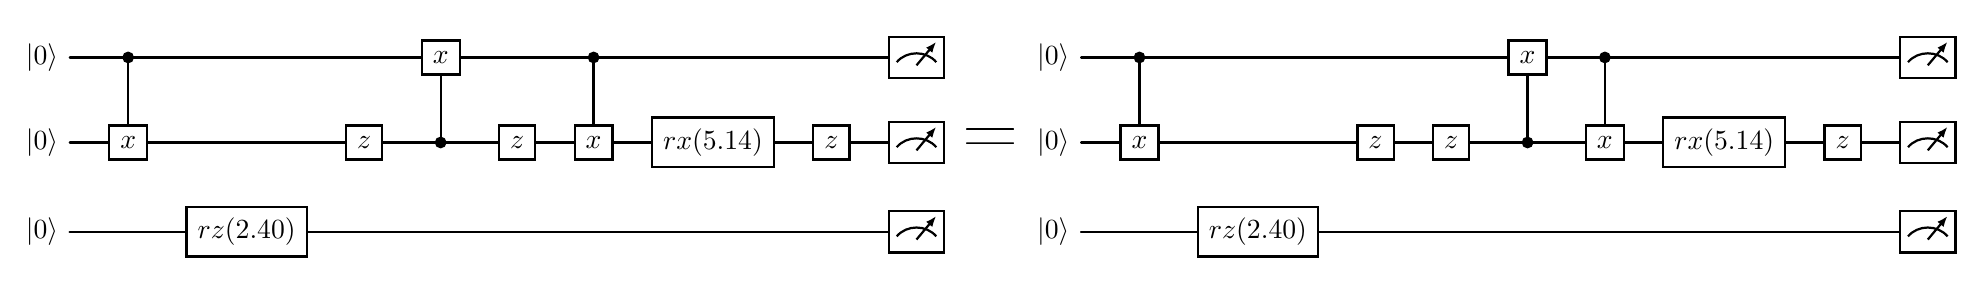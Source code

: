 \documentclass[border=6pt]{standalone}
\usepackage[utf8]{inputenc}
\usepackage[T1]{fontenc}
\usepackage{tikz}
\usetikzlibrary{quantikz2}
\begin{document}\begin{quantikz}
	\lstick{\ket{0}}	&	\ctrl{1}	&	\qw	&	\qw	&	\gate{x}	&	\qw	&	\ctrl{1}	&	\qw	&	\qw	&	\meter{}\\
	\lstick{\ket{0}}	&	\gate{x}	&	\qw	&	\gate{z}	&	\ctrl{-1}	&	\gate{z}	&	\gate{x}	&	\gate{rx(5.14)}	&	\gate{z}	&	\meter{}\\
	\lstick{\ket{0}}	&	\qw	&	\gate{rz(2.40)}	&	\qw	&	\qw	&	\qw	&	\qw	&	\qw	&	\qw	&	\meter{}
\end{quantikz}
{\Huge{\textbf{=}}}
\begin{quantikz}
	\lstick{\ket{0}}	&	\ctrl{1}	&	\qw	&	\qw	&	\qw	&	\gate{x}	&	\ctrl{1}	&	\qw	&	\qw	&	\meter{}\\
	\lstick{\ket{0}}	&	\gate{x}	&	\qw	&	\gate{z}	&	\gate{z}	&	\ctrl{-1}	&	\gate{x}	&	\gate{rx(5.14)}	&	\gate{z}	&	\meter{}\\
	\lstick{\ket{0}}	&	\qw	&	\gate{rz(2.40)}	&	\qw	&	\qw	&	\qw	&	\qw	&	\qw	&	\qw	&	\meter{}
\end{quantikz}
\end{document}